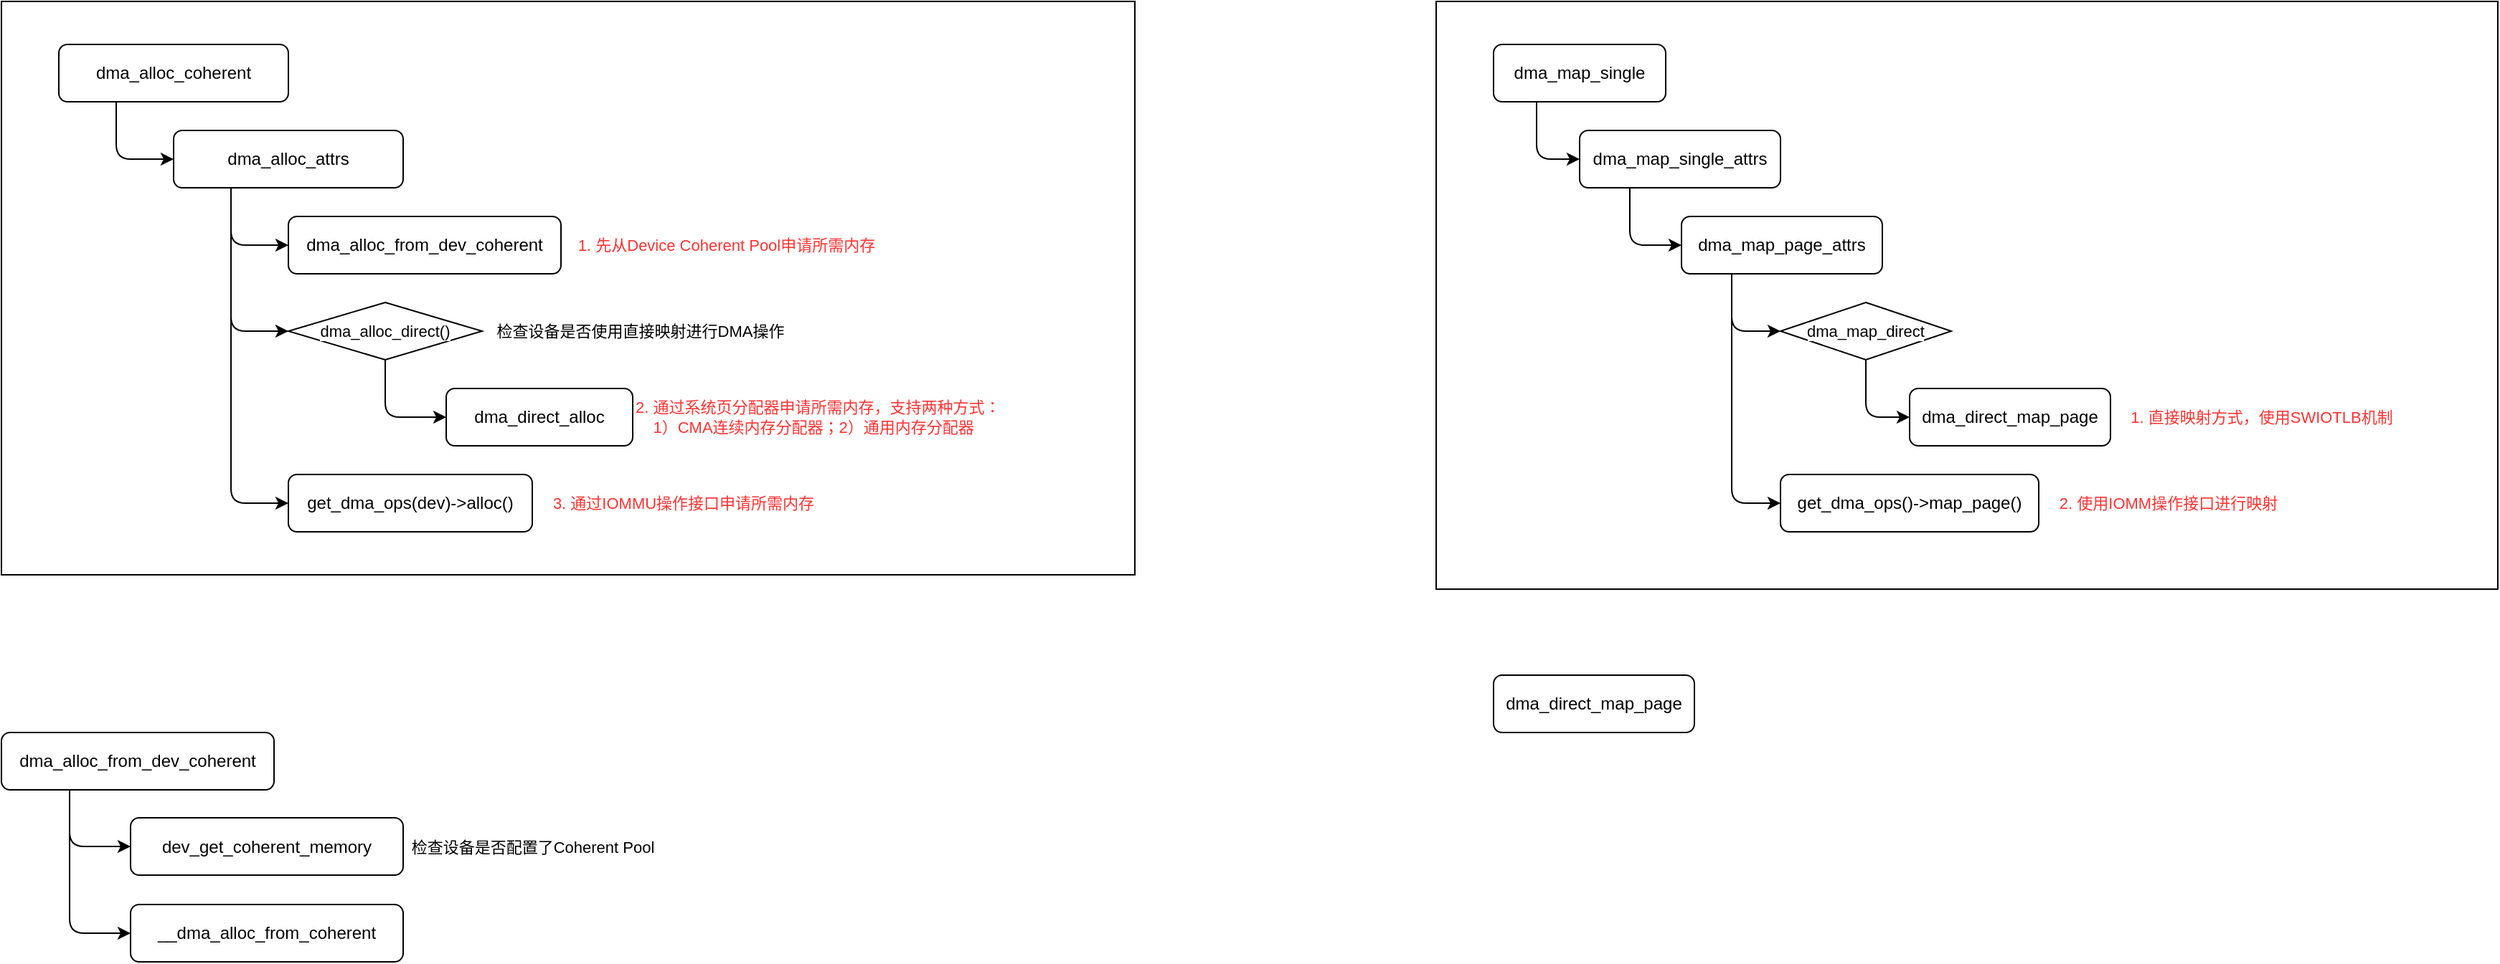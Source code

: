 <mxfile version="23.1.4" type="github" pages="4">
  <diagram name="DMA" id="xgYFPVZLW5DV_Q9SxGE-">
    <mxGraphModel dx="1132" dy="1018" grid="1" gridSize="10" guides="1" tooltips="1" connect="1" arrows="1" fold="1" page="1" pageScale="1" pageWidth="827" pageHeight="1169" math="0" shadow="0">
      <root>
        <mxCell id="0" />
        <mxCell id="1" parent="0" />
        <mxCell id="epJa9tiv43tySeTNqx5A-15" style="edgeStyle=orthogonalEdgeStyle;rounded=1;orthogonalLoop=1;jettySize=auto;html=1;exitX=0.25;exitY=1;exitDx=0;exitDy=0;entryX=0;entryY=0.5;entryDx=0;entryDy=0;strokeColor=default;align=center;verticalAlign=middle;fontFamily=Helvetica;fontSize=11;fontColor=default;labelBackgroundColor=default;endArrow=classic;" edge="1" parent="1" source="epJa9tiv43tySeTNqx5A-13" target="epJa9tiv43tySeTNqx5A-14">
          <mxGeometry relative="1" as="geometry" />
        </mxCell>
        <mxCell id="epJa9tiv43tySeTNqx5A-18" style="edgeStyle=orthogonalEdgeStyle;rounded=1;orthogonalLoop=1;jettySize=auto;html=1;exitX=0.25;exitY=1;exitDx=0;exitDy=0;entryX=0;entryY=0.5;entryDx=0;entryDy=0;strokeColor=default;align=center;verticalAlign=middle;fontFamily=Helvetica;fontSize=11;fontColor=default;labelBackgroundColor=default;endArrow=classic;" edge="1" parent="1" source="epJa9tiv43tySeTNqx5A-13" target="epJa9tiv43tySeTNqx5A-17">
          <mxGeometry relative="1" as="geometry" />
        </mxCell>
        <mxCell id="epJa9tiv43tySeTNqx5A-13" value="dma_alloc_from_dev_coherent" style="rounded=1;whiteSpace=wrap;html=1;" vertex="1" parent="1">
          <mxGeometry y="520" width="190" height="40" as="geometry" />
        </mxCell>
        <mxCell id="epJa9tiv43tySeTNqx5A-14" value="dev_get_coherent_memory" style="rounded=1;whiteSpace=wrap;html=1;" vertex="1" parent="1">
          <mxGeometry x="90" y="579.5" width="190" height="40" as="geometry" />
        </mxCell>
        <mxCell id="epJa9tiv43tySeTNqx5A-17" value="__dma_alloc_from_coherent" style="rounded=1;whiteSpace=wrap;html=1;" vertex="1" parent="1">
          <mxGeometry x="90" y="640" width="190" height="40" as="geometry" />
        </mxCell>
        <mxCell id="epJa9tiv43tySeTNqx5A-21" value="检查设备是否配置了Coherent Pool" style="text;html=1;align=center;verticalAlign=middle;resizable=0;points=[];autosize=1;strokeColor=none;fillColor=none;fontFamily=Helvetica;fontSize=11;fontColor=default;labelBackgroundColor=default;" vertex="1" parent="1">
          <mxGeometry x="275" y="584.5" width="190" height="30" as="geometry" />
        </mxCell>
        <mxCell id="epJa9tiv43tySeTNqx5A-39" value="dma_direct_map_page" style="rounded=1;whiteSpace=wrap;html=1;" vertex="1" parent="1">
          <mxGeometry x="1040" y="480" width="140" height="40" as="geometry" />
        </mxCell>
        <mxCell id="epJa9tiv43tySeTNqx5A-42" value="" style="rounded=0;whiteSpace=wrap;html=1;fontFamily=Helvetica;fontSize=11;fontColor=default;labelBackgroundColor=default;" vertex="1" parent="1">
          <mxGeometry y="10" width="790" height="400" as="geometry" />
        </mxCell>
        <mxCell id="epJa9tiv43tySeTNqx5A-43" style="edgeStyle=orthogonalEdgeStyle;rounded=1;orthogonalLoop=1;jettySize=auto;html=1;exitX=0.25;exitY=1;exitDx=0;exitDy=0;entryX=0;entryY=0.5;entryDx=0;entryDy=0;strokeColor=default;align=center;verticalAlign=middle;fontFamily=Helvetica;fontSize=11;fontColor=default;labelBackgroundColor=default;endArrow=classic;" edge="1" parent="1" source="epJa9tiv43tySeTNqx5A-44" target="epJa9tiv43tySeTNqx5A-49">
          <mxGeometry relative="1" as="geometry" />
        </mxCell>
        <mxCell id="epJa9tiv43tySeTNqx5A-44" value="dma_alloc_coherent" style="rounded=1;whiteSpace=wrap;html=1;" vertex="1" parent="1">
          <mxGeometry x="40" y="40" width="160" height="40" as="geometry" />
        </mxCell>
        <mxCell id="epJa9tiv43tySeTNqx5A-45" style="edgeStyle=orthogonalEdgeStyle;rounded=1;orthogonalLoop=1;jettySize=auto;html=1;exitX=0.25;exitY=1;exitDx=0;exitDy=0;entryX=0;entryY=0.5;entryDx=0;entryDy=0;strokeColor=default;align=center;verticalAlign=middle;fontFamily=Helvetica;fontSize=11;fontColor=default;labelBackgroundColor=default;endArrow=classic;" edge="1" parent="1" source="epJa9tiv43tySeTNqx5A-49" target="epJa9tiv43tySeTNqx5A-50">
          <mxGeometry relative="1" as="geometry" />
        </mxCell>
        <mxCell id="epJa9tiv43tySeTNqx5A-46" style="edgeStyle=orthogonalEdgeStyle;rounded=1;orthogonalLoop=1;jettySize=auto;html=1;exitX=0.5;exitY=1;exitDx=0;exitDy=0;entryX=0;entryY=0.5;entryDx=0;entryDy=0;strokeColor=default;align=center;verticalAlign=middle;fontFamily=Helvetica;fontSize=11;fontColor=default;labelBackgroundColor=default;endArrow=classic;" edge="1" parent="1" source="epJa9tiv43tySeTNqx5A-53" target="epJa9tiv43tySeTNqx5A-51">
          <mxGeometry relative="1" as="geometry" />
        </mxCell>
        <mxCell id="epJa9tiv43tySeTNqx5A-47" style="edgeStyle=orthogonalEdgeStyle;rounded=1;orthogonalLoop=1;jettySize=auto;html=1;exitX=0.25;exitY=1;exitDx=0;exitDy=0;entryX=0;entryY=0.5;entryDx=0;entryDy=0;strokeColor=default;align=center;verticalAlign=middle;fontFamily=Helvetica;fontSize=11;fontColor=default;labelBackgroundColor=default;endArrow=classic;" edge="1" parent="1" source="epJa9tiv43tySeTNqx5A-49" target="epJa9tiv43tySeTNqx5A-52">
          <mxGeometry relative="1" as="geometry" />
        </mxCell>
        <mxCell id="epJa9tiv43tySeTNqx5A-48" style="edgeStyle=orthogonalEdgeStyle;rounded=1;orthogonalLoop=1;jettySize=auto;html=1;exitX=0.25;exitY=1;exitDx=0;exitDy=0;entryX=0;entryY=0.5;entryDx=0;entryDy=0;strokeColor=default;align=center;verticalAlign=middle;fontFamily=Helvetica;fontSize=11;fontColor=default;labelBackgroundColor=default;endArrow=classic;" edge="1" parent="1" source="epJa9tiv43tySeTNqx5A-49" target="epJa9tiv43tySeTNqx5A-53">
          <mxGeometry relative="1" as="geometry" />
        </mxCell>
        <mxCell id="epJa9tiv43tySeTNqx5A-49" value="dma_alloc_attrs" style="rounded=1;whiteSpace=wrap;html=1;" vertex="1" parent="1">
          <mxGeometry x="120" y="100" width="160" height="40" as="geometry" />
        </mxCell>
        <mxCell id="epJa9tiv43tySeTNqx5A-50" value="dma_alloc_from_dev_coherent" style="rounded=1;whiteSpace=wrap;html=1;" vertex="1" parent="1">
          <mxGeometry x="200" y="160" width="190" height="40" as="geometry" />
        </mxCell>
        <mxCell id="epJa9tiv43tySeTNqx5A-51" value="dma_direct_alloc" style="rounded=1;whiteSpace=wrap;html=1;" vertex="1" parent="1">
          <mxGeometry x="310" y="280" width="130" height="40" as="geometry" />
        </mxCell>
        <mxCell id="epJa9tiv43tySeTNqx5A-52" value="get_dma_ops(dev)-&amp;gt;alloc()" style="rounded=1;whiteSpace=wrap;html=1;" vertex="1" parent="1">
          <mxGeometry x="200" y="340" width="170" height="40" as="geometry" />
        </mxCell>
        <mxCell id="epJa9tiv43tySeTNqx5A-53" value="dma_alloc_direct()" style="rhombus;whiteSpace=wrap;html=1;fontFamily=Helvetica;fontSize=11;fontColor=default;labelBackgroundColor=default;" vertex="1" parent="1">
          <mxGeometry x="200" y="220" width="135" height="40" as="geometry" />
        </mxCell>
        <mxCell id="epJa9tiv43tySeTNqx5A-54" value="1. 先从Device Coherent Pool申请所需内存" style="text;html=1;align=center;verticalAlign=middle;resizable=0;points=[];autosize=1;strokeColor=none;fillColor=none;fontFamily=Helvetica;fontSize=11;fontColor=#FF3333;labelBackgroundColor=default;" vertex="1" parent="1">
          <mxGeometry x="390" y="165" width="230" height="30" as="geometry" />
        </mxCell>
        <mxCell id="epJa9tiv43tySeTNqx5A-55" value="检查设备是否使用直接映射进行DMA操作" style="text;html=1;align=center;verticalAlign=middle;resizable=0;points=[];autosize=1;strokeColor=none;fillColor=none;fontFamily=Helvetica;fontSize=11;fontColor=default;labelBackgroundColor=default;" vertex="1" parent="1">
          <mxGeometry x="335" y="225" width="220" height="30" as="geometry" />
        </mxCell>
        <mxCell id="epJa9tiv43tySeTNqx5A-56" value="2. 通过系统页分配器申请所需内存，支持两种方式：&lt;br&gt;&lt;span style=&quot;white-space-collapse: preserve;&quot;&gt;&amp;nbsp; &amp;nbsp; &lt;/span&gt;1）CMA连续内存分配器；2）通用内存分配器" style="text;html=1;align=left;verticalAlign=middle;resizable=0;points=[];autosize=1;strokeColor=none;fillColor=none;fontFamily=Helvetica;fontSize=11;fontColor=#FF3333;labelBackgroundColor=default;" vertex="1" parent="1">
          <mxGeometry x="440" y="280" width="280" height="40" as="geometry" />
        </mxCell>
        <mxCell id="epJa9tiv43tySeTNqx5A-57" value="3. 通过IOMMU操作接口申请所需内存" style="text;html=1;align=center;verticalAlign=middle;resizable=0;points=[];autosize=1;strokeColor=none;fillColor=none;fontFamily=Helvetica;fontSize=11;fontColor=#FF3333;labelBackgroundColor=default;" vertex="1" parent="1">
          <mxGeometry x="370" y="345" width="210" height="30" as="geometry" />
        </mxCell>
        <mxCell id="epJa9tiv43tySeTNqx5A-59" value="" style="rounded=0;whiteSpace=wrap;html=1;fontFamily=Helvetica;fontSize=11;fontColor=default;labelBackgroundColor=default;" vertex="1" parent="1">
          <mxGeometry x="1000" y="10" width="740" height="410" as="geometry" />
        </mxCell>
        <mxCell id="epJa9tiv43tySeTNqx5A-60" style="edgeStyle=orthogonalEdgeStyle;rounded=1;orthogonalLoop=1;jettySize=auto;html=1;exitX=0.25;exitY=1;exitDx=0;exitDy=0;entryX=0;entryY=0.5;entryDx=0;entryDy=0;strokeColor=default;align=center;verticalAlign=middle;fontFamily=Helvetica;fontSize=11;fontColor=default;labelBackgroundColor=default;endArrow=classic;" edge="1" parent="1" source="epJa9tiv43tySeTNqx5A-61" target="epJa9tiv43tySeTNqx5A-63">
          <mxGeometry relative="1" as="geometry" />
        </mxCell>
        <mxCell id="epJa9tiv43tySeTNqx5A-61" value="dma_map_single" style="rounded=1;whiteSpace=wrap;html=1;" vertex="1" parent="1">
          <mxGeometry x="1040" y="40" width="120" height="40" as="geometry" />
        </mxCell>
        <mxCell id="epJa9tiv43tySeTNqx5A-62" style="edgeStyle=orthogonalEdgeStyle;rounded=1;orthogonalLoop=1;jettySize=auto;html=1;exitX=0.25;exitY=1;exitDx=0;exitDy=0;entryX=0;entryY=0.5;entryDx=0;entryDy=0;strokeColor=default;align=center;verticalAlign=middle;fontFamily=Helvetica;fontSize=11;fontColor=default;labelBackgroundColor=default;endArrow=classic;" edge="1" parent="1" source="epJa9tiv43tySeTNqx5A-63" target="epJa9tiv43tySeTNqx5A-66">
          <mxGeometry relative="1" as="geometry" />
        </mxCell>
        <mxCell id="epJa9tiv43tySeTNqx5A-63" value="dma_map_single_attrs" style="rounded=1;whiteSpace=wrap;html=1;" vertex="1" parent="1">
          <mxGeometry x="1100" y="100" width="140" height="40" as="geometry" />
        </mxCell>
        <mxCell id="epJa9tiv43tySeTNqx5A-64" style="edgeStyle=orthogonalEdgeStyle;rounded=1;orthogonalLoop=1;jettySize=auto;html=1;exitX=0.25;exitY=1;exitDx=0;exitDy=0;entryX=0;entryY=0.5;entryDx=0;entryDy=0;strokeColor=default;align=center;verticalAlign=middle;fontFamily=Helvetica;fontSize=11;fontColor=default;labelBackgroundColor=default;endArrow=classic;" edge="1" parent="1" source="epJa9tiv43tySeTNqx5A-66" target="epJa9tiv43tySeTNqx5A-68">
          <mxGeometry relative="1" as="geometry" />
        </mxCell>
        <mxCell id="epJa9tiv43tySeTNqx5A-65" style="edgeStyle=orthogonalEdgeStyle;rounded=1;orthogonalLoop=1;jettySize=auto;html=1;exitX=0.25;exitY=1;exitDx=0;exitDy=0;entryX=0;entryY=0.5;entryDx=0;entryDy=0;strokeColor=default;align=center;verticalAlign=middle;fontFamily=Helvetica;fontSize=11;fontColor=default;labelBackgroundColor=default;endArrow=classic;" edge="1" parent="1" source="epJa9tiv43tySeTNqx5A-66" target="epJa9tiv43tySeTNqx5A-70">
          <mxGeometry relative="1" as="geometry" />
        </mxCell>
        <mxCell id="epJa9tiv43tySeTNqx5A-66" value="dma_map_page_attrs" style="rounded=1;whiteSpace=wrap;html=1;" vertex="1" parent="1">
          <mxGeometry x="1171" y="160" width="140" height="40" as="geometry" />
        </mxCell>
        <mxCell id="epJa9tiv43tySeTNqx5A-67" style="edgeStyle=orthogonalEdgeStyle;rounded=1;orthogonalLoop=1;jettySize=auto;html=1;exitX=0.5;exitY=1;exitDx=0;exitDy=0;entryX=0;entryY=0.5;entryDx=0;entryDy=0;strokeColor=default;align=center;verticalAlign=middle;fontFamily=Helvetica;fontSize=11;fontColor=default;labelBackgroundColor=default;endArrow=classic;" edge="1" parent="1" source="epJa9tiv43tySeTNqx5A-68" target="epJa9tiv43tySeTNqx5A-69">
          <mxGeometry relative="1" as="geometry" />
        </mxCell>
        <mxCell id="epJa9tiv43tySeTNqx5A-68" value="dma_map_direct" style="rhombus;whiteSpace=wrap;html=1;fontFamily=Helvetica;fontSize=11;fontColor=default;labelBackgroundColor=default;" vertex="1" parent="1">
          <mxGeometry x="1240" y="220" width="119" height="40" as="geometry" />
        </mxCell>
        <mxCell id="epJa9tiv43tySeTNqx5A-69" value="dma_direct_map_page" style="rounded=1;whiteSpace=wrap;html=1;" vertex="1" parent="1">
          <mxGeometry x="1330" y="280" width="140" height="40" as="geometry" />
        </mxCell>
        <mxCell id="epJa9tiv43tySeTNqx5A-70" value="get_dma_ops()-&amp;gt;map_page()" style="rounded=1;whiteSpace=wrap;html=1;" vertex="1" parent="1">
          <mxGeometry x="1240" y="340" width="180" height="40" as="geometry" />
        </mxCell>
        <mxCell id="epJa9tiv43tySeTNqx5A-71" value="1. 直接映射方式，使用SWIOTLB机制" style="text;html=1;align=center;verticalAlign=middle;resizable=0;points=[];autosize=1;strokeColor=none;fillColor=none;fontFamily=Helvetica;fontSize=11;fontColor=#FF3333;labelBackgroundColor=default;" vertex="1" parent="1">
          <mxGeometry x="1470" y="285" width="210" height="30" as="geometry" />
        </mxCell>
        <mxCell id="epJa9tiv43tySeTNqx5A-72" value="2. 使用IOMM操作接口进行映射" style="text;html=1;align=center;verticalAlign=middle;resizable=0;points=[];autosize=1;strokeColor=none;fillColor=none;fontFamily=Helvetica;fontSize=11;fontColor=#FF3333;labelBackgroundColor=default;" vertex="1" parent="1">
          <mxGeometry x="1420" y="345" width="180" height="30" as="geometry" />
        </mxCell>
      </root>
    </mxGraphModel>
  </diagram>
  <diagram id="FLAurwg8rt9J_8dBdOzD" name="SWIOTLB">
    <mxGraphModel dx="666" dy="1018" grid="1" gridSize="10" guides="1" tooltips="1" connect="1" arrows="1" fold="1" page="1" pageScale="1" pageWidth="827" pageHeight="1169" math="0" shadow="0">
      <root>
        <mxCell id="0" />
        <mxCell id="1" parent="0" />
        <mxCell id="T1ZKqq_Ft51V0WmjHaD9-6" style="edgeStyle=orthogonalEdgeStyle;rounded=1;orthogonalLoop=1;jettySize=auto;html=1;exitX=0.25;exitY=1;exitDx=0;exitDy=0;entryX=0;entryY=0.5;entryDx=0;entryDy=0;curved=0;" edge="1" parent="1" source="T1ZKqq_Ft51V0WmjHaD9-1" target="T1ZKqq_Ft51V0WmjHaD9-2">
          <mxGeometry relative="1" as="geometry" />
        </mxCell>
        <mxCell id="T1ZKqq_Ft51V0WmjHaD9-7" style="edgeStyle=orthogonalEdgeStyle;rounded=1;orthogonalLoop=1;jettySize=auto;html=1;exitX=0.25;exitY=1;exitDx=0;exitDy=0;entryX=0;entryY=0.5;entryDx=0;entryDy=0;curved=0;" edge="1" parent="1" source="T1ZKqq_Ft51V0WmjHaD9-1" target="T1ZKqq_Ft51V0WmjHaD9-4">
          <mxGeometry relative="1" as="geometry" />
        </mxCell>
        <mxCell id="T1ZKqq_Ft51V0WmjHaD9-8" style="edgeStyle=orthogonalEdgeStyle;rounded=1;orthogonalLoop=1;jettySize=auto;html=1;exitX=0.25;exitY=1;exitDx=0;exitDy=0;entryX=0;entryY=0.5;entryDx=0;entryDy=0;strokeColor=default;align=center;verticalAlign=middle;fontFamily=Helvetica;fontSize=11;fontColor=default;labelBackgroundColor=default;endArrow=classic;" edge="1" parent="1" source="T1ZKqq_Ft51V0WmjHaD9-1" target="T1ZKqq_Ft51V0WmjHaD9-5">
          <mxGeometry relative="1" as="geometry" />
        </mxCell>
        <mxCell id="T1ZKqq_Ft51V0WmjHaD9-1" value="swiotlb_init" style="rounded=1;whiteSpace=wrap;html=1;" vertex="1" parent="1">
          <mxGeometry x="40" y="40" width="120" height="40" as="geometry" />
        </mxCell>
        <mxCell id="T1ZKqq_Ft51V0WmjHaD9-2" value="初始化io_tlb_nslabs变量" style="rounded=1;whiteSpace=wrap;html=1;" vertex="1" parent="1">
          <mxGeometry x="110" y="100" width="160" height="40" as="geometry" />
        </mxCell>
        <mxCell id="T1ZKqq_Ft51V0WmjHaD9-4" value="memblock_alloc_low" style="rounded=1;whiteSpace=wrap;html=1;" vertex="1" parent="1">
          <mxGeometry x="110" y="160" width="160" height="40" as="geometry" />
        </mxCell>
        <mxCell id="T1ZKqq_Ft51V0WmjHaD9-5" value="swiotlb_init_with_tbl" style="rounded=1;whiteSpace=wrap;html=1;" vertex="1" parent="1">
          <mxGeometry x="110" y="220" width="160" height="40" as="geometry" />
        </mxCell>
        <mxCell id="T1ZKqq_Ft51V0WmjHaD9-9" value="从memblock分配器分配低端内存" style="text;html=1;align=center;verticalAlign=middle;resizable=0;points=[];autosize=1;strokeColor=none;fillColor=none;fontFamily=Helvetica;fontSize=11;fontColor=default;labelBackgroundColor=default;" vertex="1" parent="1">
          <mxGeometry x="270" y="165" width="180" height="30" as="geometry" />
        </mxCell>
        <mxCell id="T1ZKqq_Ft51V0WmjHaD9-11" value="初始化swiotlb管理结构" style="text;html=1;align=center;verticalAlign=middle;resizable=0;points=[];autosize=1;strokeColor=none;fillColor=none;fontFamily=Helvetica;fontSize=11;fontColor=default;labelBackgroundColor=default;" vertex="1" parent="1">
          <mxGeometry x="270" y="225" width="130" height="30" as="geometry" />
        </mxCell>
      </root>
    </mxGraphModel>
  </diagram>
  <diagram id="_509LxlbTZrj5P9ai26Q" name="CMA">
    <mxGraphModel dx="666" dy="1018" grid="1" gridSize="10" guides="1" tooltips="1" connect="1" arrows="1" fold="1" page="1" pageScale="1" pageWidth="827" pageHeight="1169" math="0" shadow="0">
      <root>
        <mxCell id="0" />
        <mxCell id="1" parent="0" />
      </root>
    </mxGraphModel>
  </diagram>
  <diagram id="KXef_lr3H4kgYps5HuwF" name="IO">
    <mxGraphModel dx="666" dy="1018" grid="1" gridSize="10" guides="1" tooltips="1" connect="1" arrows="1" fold="1" page="1" pageScale="1" pageWidth="827" pageHeight="1169" math="0" shadow="0">
      <root>
        <mxCell id="0" />
        <mxCell id="1" parent="0" />
      </root>
    </mxGraphModel>
  </diagram>
</mxfile>
